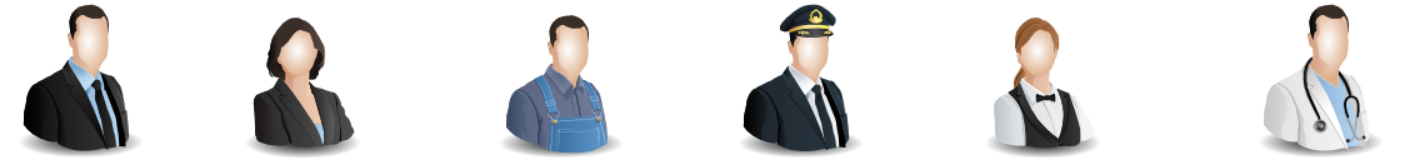 <mxfile version="18.0.3" type="github"><diagram id="HfhrZDEfede3aEdxlzrv" name="Page-1"><mxGraphModel dx="1038" dy="579" grid="1" gridSize="10" guides="1" tooltips="1" connect="1" arrows="1" fold="1" page="1" pageScale="1" pageWidth="827" pageHeight="1169" math="0" shadow="0"><root><mxCell id="0"/><mxCell id="1" parent="0"/><mxCell id="gXIeP5vgr6fopWqMYtBB-2" value="" style="image;html=1;image=img/lib/clip_art/people/Suit_Man_128x128.png" vertex="1" parent="1"><mxGeometry x="70" y="80" width="80" height="80" as="geometry"/></mxCell><mxCell id="gXIeP5vgr6fopWqMYtBB-3" value="" style="image;html=1;image=img/lib/clip_art/people/Suit_Woman_128x128.png" vertex="1" parent="1"><mxGeometry x="180" y="80" width="80" height="80" as="geometry"/></mxCell><mxCell id="gXIeP5vgr6fopWqMYtBB-4" value="" style="image;html=1;image=img/lib/clip_art/people/Farmer_Man_128x128.png" vertex="1" parent="1"><mxGeometry x="310" y="80" width="80" height="80" as="geometry"/></mxCell><mxCell id="gXIeP5vgr6fopWqMYtBB-5" value="" style="image;html=1;image=img/lib/clip_art/people/Pilot_Man_128x128.png" vertex="1" parent="1"><mxGeometry x="430" y="80" width="80" height="80" as="geometry"/></mxCell><mxCell id="gXIeP5vgr6fopWqMYtBB-6" value="" style="image;html=1;image=img/lib/clip_art/people/Waiter_Woman_128x128.png" vertex="1" parent="1"><mxGeometry x="550" y="80" width="80" height="80" as="geometry"/></mxCell><mxCell id="gXIeP5vgr6fopWqMYtBB-7" value="" style="image;html=1;image=img/lib/clip_art/people/Doctor_Man_128x128.png" vertex="1" parent="1"><mxGeometry x="690" y="80" width="80" height="80" as="geometry"/></mxCell><mxCell id="sq6lQUdJOubyBH1TrOJj-26" value="Untitled Layer" parent="0"/><mxCell id="sq6lQUdJOubyBH1TrOJj-27" value="Untitled Layer" parent="0"/></root></mxGraphModel></diagram></mxfile>